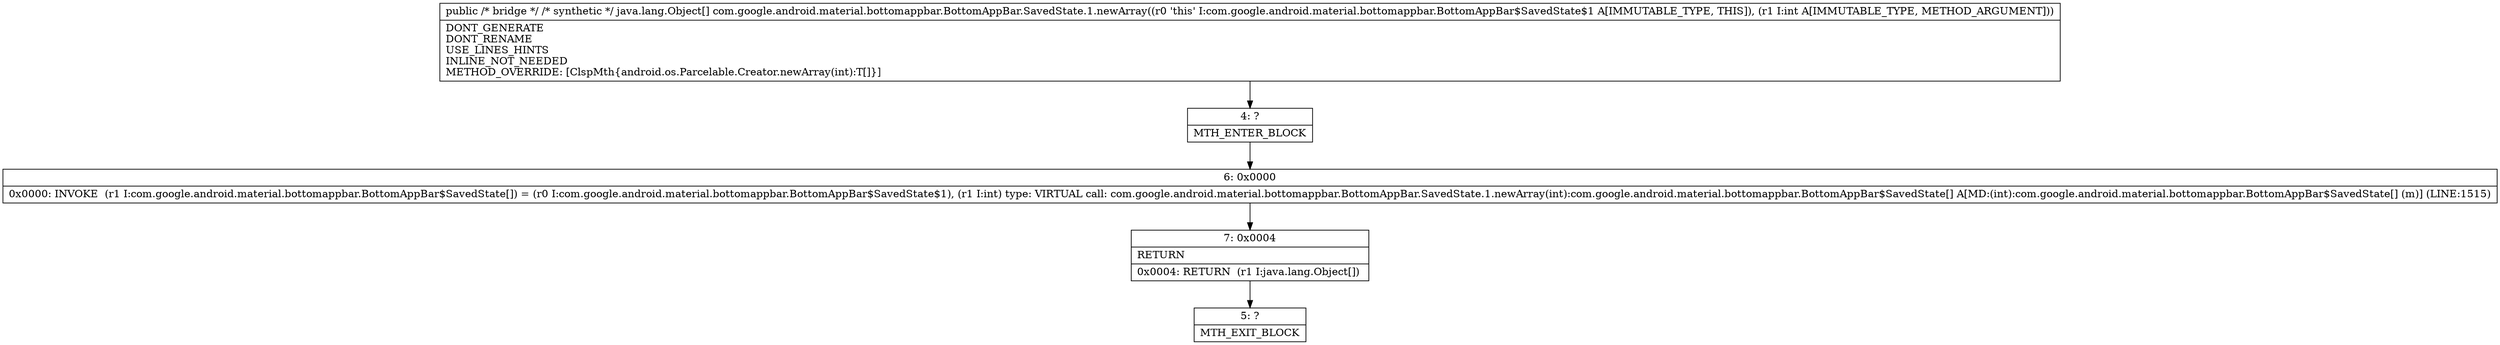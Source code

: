 digraph "CFG forcom.google.android.material.bottomappbar.BottomAppBar.SavedState.1.newArray(I)[Ljava\/lang\/Object;" {
Node_4 [shape=record,label="{4\:\ ?|MTH_ENTER_BLOCK\l}"];
Node_6 [shape=record,label="{6\:\ 0x0000|0x0000: INVOKE  (r1 I:com.google.android.material.bottomappbar.BottomAppBar$SavedState[]) = (r0 I:com.google.android.material.bottomappbar.BottomAppBar$SavedState$1), (r1 I:int) type: VIRTUAL call: com.google.android.material.bottomappbar.BottomAppBar.SavedState.1.newArray(int):com.google.android.material.bottomappbar.BottomAppBar$SavedState[] A[MD:(int):com.google.android.material.bottomappbar.BottomAppBar$SavedState[] (m)] (LINE:1515)\l}"];
Node_7 [shape=record,label="{7\:\ 0x0004|RETURN\l|0x0004: RETURN  (r1 I:java.lang.Object[]) \l}"];
Node_5 [shape=record,label="{5\:\ ?|MTH_EXIT_BLOCK\l}"];
MethodNode[shape=record,label="{public \/* bridge *\/ \/* synthetic *\/ java.lang.Object[] com.google.android.material.bottomappbar.BottomAppBar.SavedState.1.newArray((r0 'this' I:com.google.android.material.bottomappbar.BottomAppBar$SavedState$1 A[IMMUTABLE_TYPE, THIS]), (r1 I:int A[IMMUTABLE_TYPE, METHOD_ARGUMENT]))  | DONT_GENERATE\lDONT_RENAME\lUSE_LINES_HINTS\lINLINE_NOT_NEEDED\lMETHOD_OVERRIDE: [ClspMth\{android.os.Parcelable.Creator.newArray(int):T[]\}]\l}"];
MethodNode -> Node_4;Node_4 -> Node_6;
Node_6 -> Node_7;
Node_7 -> Node_5;
}

